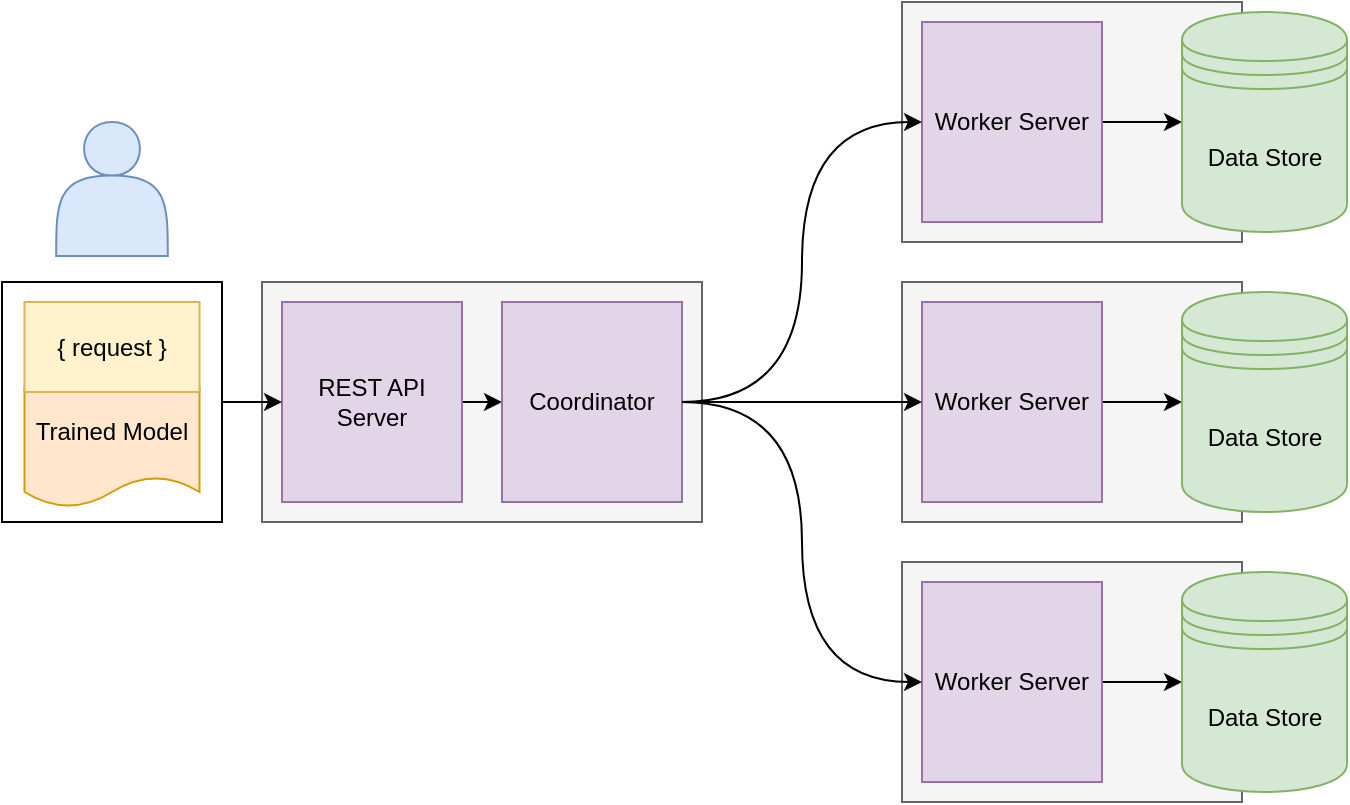 <mxfile version="17.4.2" type="device"><diagram id="bqJbEGkQli7HBcoM3I-l" name="Page-1"><mxGraphModel dx="1102" dy="2125" grid="1" gridSize="10" guides="1" tooltips="1" connect="1" arrows="1" fold="1" page="1" pageScale="1" pageWidth="850" pageHeight="1100" math="0" shadow="0"><root><mxCell id="0"/><mxCell id="1" parent="0"/><mxCell id="_Wi5v121O6EZj2ZqPmNL-6" value="" style="rounded=0;whiteSpace=wrap;html=1;fillColor=none;" vertex="1" parent="1"><mxGeometry x="70" y="-680" width="110" height="120" as="geometry"/></mxCell><mxCell id="CGevqlSo39FWM85uXuOg-1" value="" style="rounded=0;whiteSpace=wrap;html=1;labelBackgroundColor=none;fontColor=#333333;strokeColor=#666666;fillColor=#f5f5f5;" parent="1" vertex="1"><mxGeometry x="200" y="-680" width="220" height="120" as="geometry"/></mxCell><mxCell id="_Wi5v121O6EZj2ZqPmNL-5" style="edgeStyle=orthogonalEdgeStyle;curved=1;rounded=0;orthogonalLoop=1;jettySize=auto;html=1;exitX=1;exitY=0.5;exitDx=0;exitDy=0;entryX=0;entryY=0.5;entryDx=0;entryDy=0;" edge="1" parent="1" source="2yZRA2jGqPz9iD-78HqN-6" target="CGevqlSo39FWM85uXuOg-8"><mxGeometry relative="1" as="geometry"/></mxCell><mxCell id="2yZRA2jGqPz9iD-78HqN-6" value="REST API Server" style="rounded=0;whiteSpace=wrap;html=1;fillColor=#e1d5e7;strokeColor=#9673a6;" parent="1" vertex="1"><mxGeometry x="210" y="-670" width="90" height="100" as="geometry"/></mxCell><mxCell id="CGevqlSo39FWM85uXuOg-8" value="Coordinator" style="rounded=0;whiteSpace=wrap;html=1;fillColor=#e1d5e7;strokeColor=#9673a6;" parent="1" vertex="1"><mxGeometry x="320" y="-670" width="90" height="100" as="geometry"/></mxCell><mxCell id="CGevqlSo39FWM85uXuOg-12" value="" style="rounded=0;whiteSpace=wrap;html=1;labelBackgroundColor=none;fontColor=#333333;strokeColor=#666666;fillColor=#f5f5f5;" parent="1" vertex="1"><mxGeometry x="520" y="-820" width="170" height="120" as="geometry"/></mxCell><mxCell id="CGevqlSo39FWM85uXuOg-18" style="edgeStyle=orthogonalEdgeStyle;rounded=0;orthogonalLoop=1;jettySize=auto;html=1;exitX=1;exitY=0.5;exitDx=0;exitDy=0;entryX=0;entryY=0.5;entryDx=0;entryDy=0;" parent="1" source="CGevqlSo39FWM85uXuOg-13" target="CGevqlSo39FWM85uXuOg-16" edge="1"><mxGeometry relative="1" as="geometry"/></mxCell><mxCell id="CGevqlSo39FWM85uXuOg-13" value="Worker Server" style="rounded=0;whiteSpace=wrap;html=1;fillColor=#e1d5e7;strokeColor=#9673a6;" parent="1" vertex="1"><mxGeometry x="530" y="-810" width="90" height="100" as="geometry"/></mxCell><mxCell id="CGevqlSo39FWM85uXuOg-16" value="&lt;div style=&quot;text-align: left&quot;&gt;Data Store&lt;/div&gt;" style="shape=datastore;whiteSpace=wrap;html=1;labelBackgroundColor=none;strokeColor=#82b366;fillColor=#d5e8d4;" parent="1" vertex="1"><mxGeometry x="660" y="-815" width="82.5" height="110" as="geometry"/></mxCell><mxCell id="CGevqlSo39FWM85uXuOg-26" value="" style="rounded=0;whiteSpace=wrap;html=1;labelBackgroundColor=none;fontColor=#333333;strokeColor=#666666;fillColor=#f5f5f5;" parent="1" vertex="1"><mxGeometry x="520" y="-680" width="170" height="120" as="geometry"/></mxCell><mxCell id="CGevqlSo39FWM85uXuOg-56" style="edgeStyle=none;rounded=0;orthogonalLoop=1;jettySize=auto;html=1;exitX=1;exitY=0.5;exitDx=0;exitDy=0;entryX=0;entryY=0.5;entryDx=0;entryDy=0;" parent="1" source="CGevqlSo39FWM85uXuOg-28" target="CGevqlSo39FWM85uXuOg-31" edge="1"><mxGeometry relative="1" as="geometry"/></mxCell><mxCell id="CGevqlSo39FWM85uXuOg-28" value="Worker Server" style="rounded=0;whiteSpace=wrap;html=1;fillColor=#e1d5e7;strokeColor=#9673a6;" parent="1" vertex="1"><mxGeometry x="530" y="-670" width="90" height="100" as="geometry"/></mxCell><mxCell id="CGevqlSo39FWM85uXuOg-31" value="&lt;div style=&quot;text-align: left&quot;&gt;Data Store&lt;/div&gt;" style="shape=datastore;whiteSpace=wrap;html=1;labelBackgroundColor=none;strokeColor=#82b366;fillColor=#d5e8d4;" parent="1" vertex="1"><mxGeometry x="660" y="-675" width="82.5" height="110" as="geometry"/></mxCell><mxCell id="CGevqlSo39FWM85uXuOg-33" value="" style="rounded=0;whiteSpace=wrap;html=1;labelBackgroundColor=none;fontColor=#333333;strokeColor=#666666;fillColor=#f5f5f5;" parent="1" vertex="1"><mxGeometry x="520" y="-540" width="170" height="120" as="geometry"/></mxCell><mxCell id="CGevqlSo39FWM85uXuOg-34" style="edgeStyle=orthogonalEdgeStyle;rounded=0;orthogonalLoop=1;jettySize=auto;html=1;exitX=1;exitY=0.5;exitDx=0;exitDy=0;entryX=0;entryY=0.5;entryDx=0;entryDy=0;" parent="1" source="CGevqlSo39FWM85uXuOg-35" target="CGevqlSo39FWM85uXuOg-38" edge="1"><mxGeometry relative="1" as="geometry"/></mxCell><mxCell id="CGevqlSo39FWM85uXuOg-35" value="Worker Server" style="rounded=0;whiteSpace=wrap;html=1;fillColor=#e1d5e7;strokeColor=#9673a6;" parent="1" vertex="1"><mxGeometry x="530" y="-530" width="90" height="100" as="geometry"/></mxCell><mxCell id="CGevqlSo39FWM85uXuOg-38" value="&lt;div style=&quot;text-align: left&quot;&gt;Data Store&lt;/div&gt;" style="shape=datastore;whiteSpace=wrap;html=1;labelBackgroundColor=none;strokeColor=#82b366;fillColor=#d5e8d4;" parent="1" vertex="1"><mxGeometry x="660" y="-535" width="82.5" height="110" as="geometry"/></mxCell><mxCell id="CGevqlSo39FWM85uXuOg-57" value="" style="shape=actor;whiteSpace=wrap;html=1;fillColor=#dae8fc;strokeColor=#6c8ebf;" parent="1" vertex="1"><mxGeometry x="97.08" y="-760" width="55.83" height="67" as="geometry"/></mxCell><mxCell id="CGevqlSo39FWM85uXuOg-58" value="Trained Model" style="shape=document;whiteSpace=wrap;html=1;boundedLbl=1;size=0.25;fillColor=#ffe6cc;strokeColor=#d79b00;" parent="1" vertex="1"><mxGeometry x="81.25" y="-627.5" width="87.5" height="60" as="geometry"/></mxCell><mxCell id="CGevqlSo39FWM85uXuOg-63" value="{ request }" style="rounded=0;whiteSpace=wrap;html=1;fillColor=#fff2cc;strokeColor=#d6b656;" parent="1" vertex="1"><mxGeometry x="81.25" y="-670" width="87.5" height="45" as="geometry"/></mxCell><mxCell id="_Wi5v121O6EZj2ZqPmNL-4" style="edgeStyle=orthogonalEdgeStyle;curved=1;rounded=0;orthogonalLoop=1;jettySize=auto;html=1;exitX=1;exitY=0.5;exitDx=0;exitDy=0;entryX=0;entryY=0.5;entryDx=0;entryDy=0;" edge="1" parent="1" source="CGevqlSo39FWM85uXuOg-8" target="CGevqlSo39FWM85uXuOg-28"><mxGeometry relative="1" as="geometry"/></mxCell><mxCell id="_Wi5v121O6EZj2ZqPmNL-3" style="edgeStyle=orthogonalEdgeStyle;curved=1;rounded=0;orthogonalLoop=1;jettySize=auto;html=1;exitX=1;exitY=0.5;exitDx=0;exitDy=0;entryX=0;entryY=0.5;entryDx=0;entryDy=0;" edge="1" parent="1" source="CGevqlSo39FWM85uXuOg-8" target="CGevqlSo39FWM85uXuOg-35"><mxGeometry relative="1" as="geometry"/></mxCell><mxCell id="_Wi5v121O6EZj2ZqPmNL-2" style="edgeStyle=orthogonalEdgeStyle;rounded=0;orthogonalLoop=1;jettySize=auto;html=1;exitX=1;exitY=0.5;exitDx=0;exitDy=0;entryX=0;entryY=0.5;entryDx=0;entryDy=0;curved=1;" edge="1" parent="1" source="CGevqlSo39FWM85uXuOg-8" target="CGevqlSo39FWM85uXuOg-13"><mxGeometry relative="1" as="geometry"/></mxCell><mxCell id="_Wi5v121O6EZj2ZqPmNL-7" style="edgeStyle=orthogonalEdgeStyle;curved=1;rounded=0;orthogonalLoop=1;jettySize=auto;html=1;exitX=1;exitY=0.5;exitDx=0;exitDy=0;entryX=0;entryY=0.5;entryDx=0;entryDy=0;" edge="1" parent="1" source="_Wi5v121O6EZj2ZqPmNL-6" target="2yZRA2jGqPz9iD-78HqN-6"><mxGeometry relative="1" as="geometry"/></mxCell></root></mxGraphModel></diagram></mxfile>